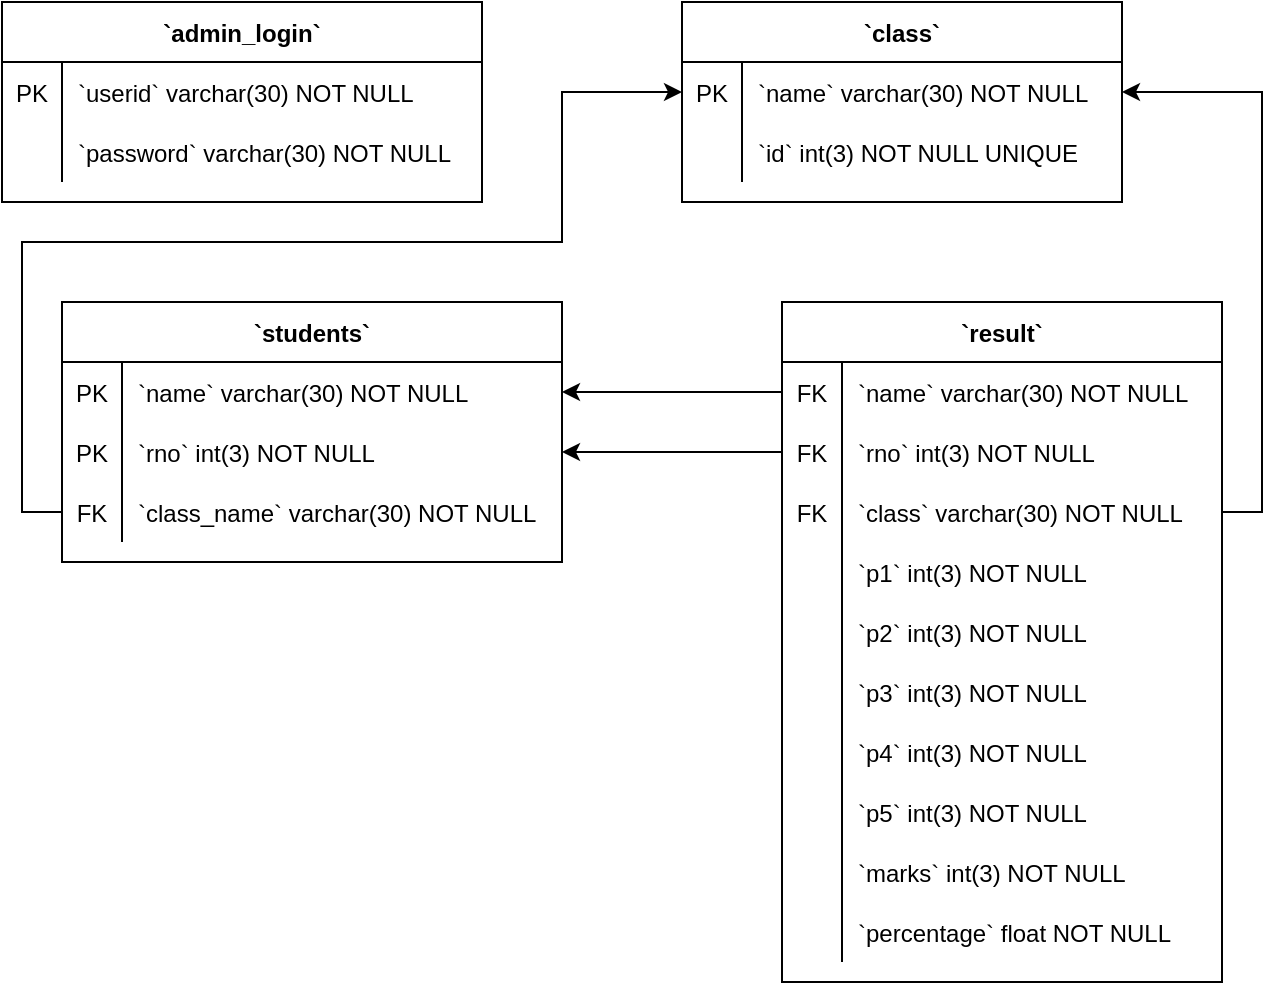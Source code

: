 <mxfile version="14.8.3" type="device"><diagram id="PlTcZEF3SLFmV_3kAXA9" name="Page-1"><mxGraphModel dx="2965" dy="1910" grid="1" gridSize="10" guides="1" tooltips="1" connect="1" arrows="1" fold="1" page="1" pageScale="1" pageWidth="1169" pageHeight="827" math="0" shadow="0"><root><mxCell id="0"/><mxCell id="1" parent="0"/><mxCell id="36yZ2_LZt3tCv9QnHbCg-1" value="`admin_login`" style="shape=table;startSize=30;container=1;collapsible=1;childLayout=tableLayout;fixedRows=1;rowLines=0;fontStyle=1;align=center;resizeLast=1;" vertex="1" parent="1"><mxGeometry x="269" y="169" width="240" height="100" as="geometry"/></mxCell><mxCell id="36yZ2_LZt3tCv9QnHbCg-2" value="" style="shape=partialRectangle;collapsible=0;dropTarget=0;pointerEvents=0;fillColor=none;points=[[0,0.5],[1,0.5]];portConstraint=eastwest;top=0;left=0;right=0;bottom=0;" vertex="1" parent="36yZ2_LZt3tCv9QnHbCg-1"><mxGeometry y="30" width="240" height="30" as="geometry"/></mxCell><mxCell id="36yZ2_LZt3tCv9QnHbCg-3" value="PK" style="shape=partialRectangle;overflow=hidden;connectable=0;fillColor=none;top=0;left=0;bottom=0;right=0;" vertex="1" parent="36yZ2_LZt3tCv9QnHbCg-2"><mxGeometry width="30" height="30" as="geometry"/></mxCell><mxCell id="36yZ2_LZt3tCv9QnHbCg-4" value="`userid` varchar(30) NOT NULL" style="shape=partialRectangle;overflow=hidden;connectable=0;fillColor=none;top=0;left=0;bottom=0;right=0;align=left;spacingLeft=6;" vertex="1" parent="36yZ2_LZt3tCv9QnHbCg-2"><mxGeometry x="30" width="210" height="30" as="geometry"/></mxCell><mxCell id="36yZ2_LZt3tCv9QnHbCg-5" value="" style="shape=partialRectangle;collapsible=0;dropTarget=0;pointerEvents=0;fillColor=none;points=[[0,0.5],[1,0.5]];portConstraint=eastwest;top=0;left=0;right=0;bottom=0;" vertex="1" parent="36yZ2_LZt3tCv9QnHbCg-1"><mxGeometry y="60" width="240" height="30" as="geometry"/></mxCell><mxCell id="36yZ2_LZt3tCv9QnHbCg-6" value="" style="shape=partialRectangle;overflow=hidden;connectable=0;fillColor=none;top=0;left=0;bottom=0;right=0;" vertex="1" parent="36yZ2_LZt3tCv9QnHbCg-5"><mxGeometry width="30" height="30" as="geometry"/></mxCell><mxCell id="36yZ2_LZt3tCv9QnHbCg-7" value="`password` varchar(30) NOT NULL" style="shape=partialRectangle;overflow=hidden;connectable=0;fillColor=none;top=0;left=0;bottom=0;right=0;align=left;spacingLeft=6;" vertex="1" parent="36yZ2_LZt3tCv9QnHbCg-5"><mxGeometry x="30" width="210" height="30" as="geometry"/></mxCell><mxCell id="36yZ2_LZt3tCv9QnHbCg-8" value="`class`" style="shape=table;startSize=30;container=1;collapsible=1;childLayout=tableLayout;fixedRows=1;rowLines=0;fontStyle=1;align=center;resizeLast=1;" vertex="1" parent="1"><mxGeometry x="609" y="169" width="220" height="100" as="geometry"/></mxCell><mxCell id="36yZ2_LZt3tCv9QnHbCg-9" value="" style="shape=partialRectangle;collapsible=0;dropTarget=0;pointerEvents=0;fillColor=none;points=[[0,0.5],[1,0.5]];portConstraint=eastwest;top=0;left=0;right=0;bottom=0;" vertex="1" parent="36yZ2_LZt3tCv9QnHbCg-8"><mxGeometry y="30" width="220" height="30" as="geometry"/></mxCell><mxCell id="36yZ2_LZt3tCv9QnHbCg-10" value="PK" style="shape=partialRectangle;overflow=hidden;connectable=0;fillColor=none;top=0;left=0;bottom=0;right=0;" vertex="1" parent="36yZ2_LZt3tCv9QnHbCg-9"><mxGeometry width="30" height="30" as="geometry"/></mxCell><mxCell id="36yZ2_LZt3tCv9QnHbCg-11" value="`name` varchar(30) NOT NULL" style="shape=partialRectangle;overflow=hidden;connectable=0;fillColor=none;top=0;left=0;bottom=0;right=0;align=left;spacingLeft=6;" vertex="1" parent="36yZ2_LZt3tCv9QnHbCg-9"><mxGeometry x="30" width="190" height="30" as="geometry"/></mxCell><mxCell id="36yZ2_LZt3tCv9QnHbCg-12" value="" style="shape=partialRectangle;collapsible=0;dropTarget=0;pointerEvents=0;fillColor=none;points=[[0,0.5],[1,0.5]];portConstraint=eastwest;top=0;left=0;right=0;bottom=0;" vertex="1" parent="36yZ2_LZt3tCv9QnHbCg-8"><mxGeometry y="60" width="220" height="30" as="geometry"/></mxCell><mxCell id="36yZ2_LZt3tCv9QnHbCg-13" value="" style="shape=partialRectangle;overflow=hidden;connectable=0;fillColor=none;top=0;left=0;bottom=0;right=0;" vertex="1" parent="36yZ2_LZt3tCv9QnHbCg-12"><mxGeometry width="30" height="30" as="geometry"/></mxCell><mxCell id="36yZ2_LZt3tCv9QnHbCg-14" value="`id` int(3) NOT NULL UNIQUE" style="shape=partialRectangle;overflow=hidden;connectable=0;fillColor=none;top=0;left=0;bottom=0;right=0;align=left;spacingLeft=6;" vertex="1" parent="36yZ2_LZt3tCv9QnHbCg-12"><mxGeometry x="30" width="190" height="30" as="geometry"/></mxCell><mxCell id="36yZ2_LZt3tCv9QnHbCg-15" value="`result`" style="shape=table;startSize=30;container=1;collapsible=1;childLayout=tableLayout;fixedRows=1;rowLines=0;fontStyle=1;align=center;resizeLast=1;" vertex="1" parent="1"><mxGeometry x="659" y="319" width="220" height="340" as="geometry"/></mxCell><mxCell id="36yZ2_LZt3tCv9QnHbCg-16" value="" style="shape=partialRectangle;collapsible=0;dropTarget=0;pointerEvents=0;fillColor=none;points=[[0,0.5],[1,0.5]];portConstraint=eastwest;top=0;left=0;right=0;bottom=0;" vertex="1" parent="36yZ2_LZt3tCv9QnHbCg-15"><mxGeometry y="30" width="220" height="30" as="geometry"/></mxCell><mxCell id="36yZ2_LZt3tCv9QnHbCg-17" value="FK" style="shape=partialRectangle;overflow=hidden;connectable=0;fillColor=none;top=0;left=0;bottom=0;right=0;" vertex="1" parent="36yZ2_LZt3tCv9QnHbCg-16"><mxGeometry width="30" height="30" as="geometry"/></mxCell><mxCell id="36yZ2_LZt3tCv9QnHbCg-18" value="`name` varchar(30) NOT NULL" style="shape=partialRectangle;overflow=hidden;connectable=0;fillColor=none;top=0;left=0;bottom=0;right=0;align=left;spacingLeft=6;" vertex="1" parent="36yZ2_LZt3tCv9QnHbCg-16"><mxGeometry x="30" width="190" height="30" as="geometry"/></mxCell><mxCell id="36yZ2_LZt3tCv9QnHbCg-19" value="" style="shape=partialRectangle;collapsible=0;dropTarget=0;pointerEvents=0;fillColor=none;points=[[0,0.5],[1,0.5]];portConstraint=eastwest;top=0;left=0;right=0;bottom=0;" vertex="1" parent="36yZ2_LZt3tCv9QnHbCg-15"><mxGeometry y="60" width="220" height="30" as="geometry"/></mxCell><mxCell id="36yZ2_LZt3tCv9QnHbCg-20" value="FK" style="shape=partialRectangle;overflow=hidden;connectable=0;fillColor=none;top=0;left=0;bottom=0;right=0;" vertex="1" parent="36yZ2_LZt3tCv9QnHbCg-19"><mxGeometry width="30" height="30" as="geometry"/></mxCell><mxCell id="36yZ2_LZt3tCv9QnHbCg-21" value="`rno` int(3) NOT NULL" style="shape=partialRectangle;overflow=hidden;connectable=0;fillColor=none;top=0;left=0;bottom=0;right=0;align=left;spacingLeft=6;" vertex="1" parent="36yZ2_LZt3tCv9QnHbCg-19"><mxGeometry x="30" width="190" height="30" as="geometry"/></mxCell><mxCell id="36yZ2_LZt3tCv9QnHbCg-22" value="" style="shape=partialRectangle;collapsible=0;dropTarget=0;pointerEvents=0;fillColor=none;points=[[0,0.5],[1,0.5]];portConstraint=eastwest;top=0;left=0;right=0;bottom=0;" vertex="1" parent="36yZ2_LZt3tCv9QnHbCg-15"><mxGeometry y="90" width="220" height="30" as="geometry"/></mxCell><mxCell id="36yZ2_LZt3tCv9QnHbCg-23" value="FK" style="shape=partialRectangle;overflow=hidden;connectable=0;fillColor=none;top=0;left=0;bottom=0;right=0;" vertex="1" parent="36yZ2_LZt3tCv9QnHbCg-22"><mxGeometry width="30" height="30" as="geometry"/></mxCell><mxCell id="36yZ2_LZt3tCv9QnHbCg-24" value="`class` varchar(30) NOT NULL" style="shape=partialRectangle;overflow=hidden;connectable=0;fillColor=none;top=0;left=0;bottom=0;right=0;align=left;spacingLeft=6;" vertex="1" parent="36yZ2_LZt3tCv9QnHbCg-22"><mxGeometry x="30" width="190" height="30" as="geometry"/></mxCell><mxCell id="36yZ2_LZt3tCv9QnHbCg-25" value="" style="shape=partialRectangle;collapsible=0;dropTarget=0;pointerEvents=0;fillColor=none;points=[[0,0.5],[1,0.5]];portConstraint=eastwest;top=0;left=0;right=0;bottom=0;" vertex="1" parent="36yZ2_LZt3tCv9QnHbCg-15"><mxGeometry y="120" width="220" height="30" as="geometry"/></mxCell><mxCell id="36yZ2_LZt3tCv9QnHbCg-26" value="" style="shape=partialRectangle;overflow=hidden;connectable=0;fillColor=none;top=0;left=0;bottom=0;right=0;" vertex="1" parent="36yZ2_LZt3tCv9QnHbCg-25"><mxGeometry width="30" height="30" as="geometry"/></mxCell><mxCell id="36yZ2_LZt3tCv9QnHbCg-27" value="`p1` int(3) NOT NULL" style="shape=partialRectangle;overflow=hidden;connectable=0;fillColor=none;top=0;left=0;bottom=0;right=0;align=left;spacingLeft=6;" vertex="1" parent="36yZ2_LZt3tCv9QnHbCg-25"><mxGeometry x="30" width="190" height="30" as="geometry"/></mxCell><mxCell id="36yZ2_LZt3tCv9QnHbCg-28" value="" style="shape=partialRectangle;collapsible=0;dropTarget=0;pointerEvents=0;fillColor=none;points=[[0,0.5],[1,0.5]];portConstraint=eastwest;top=0;left=0;right=0;bottom=0;" vertex="1" parent="36yZ2_LZt3tCv9QnHbCg-15"><mxGeometry y="150" width="220" height="30" as="geometry"/></mxCell><mxCell id="36yZ2_LZt3tCv9QnHbCg-29" value="" style="shape=partialRectangle;overflow=hidden;connectable=0;fillColor=none;top=0;left=0;bottom=0;right=0;" vertex="1" parent="36yZ2_LZt3tCv9QnHbCg-28"><mxGeometry width="30" height="30" as="geometry"/></mxCell><mxCell id="36yZ2_LZt3tCv9QnHbCg-30" value="`p2` int(3) NOT NULL" style="shape=partialRectangle;overflow=hidden;connectable=0;fillColor=none;top=0;left=0;bottom=0;right=0;align=left;spacingLeft=6;" vertex="1" parent="36yZ2_LZt3tCv9QnHbCg-28"><mxGeometry x="30" width="190" height="30" as="geometry"/></mxCell><mxCell id="36yZ2_LZt3tCv9QnHbCg-31" value="" style="shape=partialRectangle;collapsible=0;dropTarget=0;pointerEvents=0;fillColor=none;points=[[0,0.5],[1,0.5]];portConstraint=eastwest;top=0;left=0;right=0;bottom=0;" vertex="1" parent="36yZ2_LZt3tCv9QnHbCg-15"><mxGeometry y="180" width="220" height="30" as="geometry"/></mxCell><mxCell id="36yZ2_LZt3tCv9QnHbCg-32" value="" style="shape=partialRectangle;overflow=hidden;connectable=0;fillColor=none;top=0;left=0;bottom=0;right=0;" vertex="1" parent="36yZ2_LZt3tCv9QnHbCg-31"><mxGeometry width="30" height="30" as="geometry"/></mxCell><mxCell id="36yZ2_LZt3tCv9QnHbCg-33" value="`p3` int(3) NOT NULL" style="shape=partialRectangle;overflow=hidden;connectable=0;fillColor=none;top=0;left=0;bottom=0;right=0;align=left;spacingLeft=6;" vertex="1" parent="36yZ2_LZt3tCv9QnHbCg-31"><mxGeometry x="30" width="190" height="30" as="geometry"/></mxCell><mxCell id="36yZ2_LZt3tCv9QnHbCg-34" value="" style="shape=partialRectangle;collapsible=0;dropTarget=0;pointerEvents=0;fillColor=none;points=[[0,0.5],[1,0.5]];portConstraint=eastwest;top=0;left=0;right=0;bottom=0;" vertex="1" parent="36yZ2_LZt3tCv9QnHbCg-15"><mxGeometry y="210" width="220" height="30" as="geometry"/></mxCell><mxCell id="36yZ2_LZt3tCv9QnHbCg-35" value="" style="shape=partialRectangle;overflow=hidden;connectable=0;fillColor=none;top=0;left=0;bottom=0;right=0;" vertex="1" parent="36yZ2_LZt3tCv9QnHbCg-34"><mxGeometry width="30" height="30" as="geometry"/></mxCell><mxCell id="36yZ2_LZt3tCv9QnHbCg-36" value="`p4` int(3) NOT NULL" style="shape=partialRectangle;overflow=hidden;connectable=0;fillColor=none;top=0;left=0;bottom=0;right=0;align=left;spacingLeft=6;" vertex="1" parent="36yZ2_LZt3tCv9QnHbCg-34"><mxGeometry x="30" width="190" height="30" as="geometry"/></mxCell><mxCell id="36yZ2_LZt3tCv9QnHbCg-37" value="" style="shape=partialRectangle;collapsible=0;dropTarget=0;pointerEvents=0;fillColor=none;points=[[0,0.5],[1,0.5]];portConstraint=eastwest;top=0;left=0;right=0;bottom=0;" vertex="1" parent="36yZ2_LZt3tCv9QnHbCg-15"><mxGeometry y="240" width="220" height="30" as="geometry"/></mxCell><mxCell id="36yZ2_LZt3tCv9QnHbCg-38" value="" style="shape=partialRectangle;overflow=hidden;connectable=0;fillColor=none;top=0;left=0;bottom=0;right=0;" vertex="1" parent="36yZ2_LZt3tCv9QnHbCg-37"><mxGeometry width="30" height="30" as="geometry"/></mxCell><mxCell id="36yZ2_LZt3tCv9QnHbCg-39" value="`p5` int(3) NOT NULL" style="shape=partialRectangle;overflow=hidden;connectable=0;fillColor=none;top=0;left=0;bottom=0;right=0;align=left;spacingLeft=6;" vertex="1" parent="36yZ2_LZt3tCv9QnHbCg-37"><mxGeometry x="30" width="190" height="30" as="geometry"/></mxCell><mxCell id="36yZ2_LZt3tCv9QnHbCg-40" value="" style="shape=partialRectangle;collapsible=0;dropTarget=0;pointerEvents=0;fillColor=none;points=[[0,0.5],[1,0.5]];portConstraint=eastwest;top=0;left=0;right=0;bottom=0;" vertex="1" parent="36yZ2_LZt3tCv9QnHbCg-15"><mxGeometry y="270" width="220" height="30" as="geometry"/></mxCell><mxCell id="36yZ2_LZt3tCv9QnHbCg-41" value="" style="shape=partialRectangle;overflow=hidden;connectable=0;fillColor=none;top=0;left=0;bottom=0;right=0;" vertex="1" parent="36yZ2_LZt3tCv9QnHbCg-40"><mxGeometry width="30" height="30" as="geometry"/></mxCell><mxCell id="36yZ2_LZt3tCv9QnHbCg-42" value="`marks` int(3) NOT NULL" style="shape=partialRectangle;overflow=hidden;connectable=0;fillColor=none;top=0;left=0;bottom=0;right=0;align=left;spacingLeft=6;" vertex="1" parent="36yZ2_LZt3tCv9QnHbCg-40"><mxGeometry x="30" width="190" height="30" as="geometry"/></mxCell><mxCell id="36yZ2_LZt3tCv9QnHbCg-43" value="" style="shape=partialRectangle;collapsible=0;dropTarget=0;pointerEvents=0;fillColor=none;points=[[0,0.5],[1,0.5]];portConstraint=eastwest;top=0;left=0;right=0;bottom=0;" vertex="1" parent="36yZ2_LZt3tCv9QnHbCg-15"><mxGeometry y="300" width="220" height="30" as="geometry"/></mxCell><mxCell id="36yZ2_LZt3tCv9QnHbCg-44" value="" style="shape=partialRectangle;overflow=hidden;connectable=0;fillColor=none;top=0;left=0;bottom=0;right=0;" vertex="1" parent="36yZ2_LZt3tCv9QnHbCg-43"><mxGeometry width="30" height="30" as="geometry"/></mxCell><mxCell id="36yZ2_LZt3tCv9QnHbCg-45" value="`percentage` float NOT NULL" style="shape=partialRectangle;overflow=hidden;connectable=0;fillColor=none;top=0;left=0;bottom=0;right=0;align=left;spacingLeft=6;" vertex="1" parent="36yZ2_LZt3tCv9QnHbCg-43"><mxGeometry x="30" width="190" height="30" as="geometry"/></mxCell><mxCell id="36yZ2_LZt3tCv9QnHbCg-46" value="`students`" style="shape=table;startSize=30;container=1;collapsible=1;childLayout=tableLayout;fixedRows=1;rowLines=0;fontStyle=1;align=center;resizeLast=1;" vertex="1" parent="1"><mxGeometry x="299" y="319" width="250" height="130" as="geometry"/></mxCell><mxCell id="36yZ2_LZt3tCv9QnHbCg-47" value="" style="shape=partialRectangle;collapsible=0;dropTarget=0;pointerEvents=0;fillColor=none;points=[[0,0.5],[1,0.5]];portConstraint=eastwest;top=0;left=0;right=0;bottom=0;" vertex="1" parent="36yZ2_LZt3tCv9QnHbCg-46"><mxGeometry y="30" width="250" height="30" as="geometry"/></mxCell><mxCell id="36yZ2_LZt3tCv9QnHbCg-48" value="PK" style="shape=partialRectangle;overflow=hidden;connectable=0;fillColor=none;top=0;left=0;bottom=0;right=0;" vertex="1" parent="36yZ2_LZt3tCv9QnHbCg-47"><mxGeometry width="30" height="30" as="geometry"/></mxCell><mxCell id="36yZ2_LZt3tCv9QnHbCg-49" value="`name` varchar(30) NOT NULL" style="shape=partialRectangle;overflow=hidden;connectable=0;fillColor=none;top=0;left=0;bottom=0;right=0;align=left;spacingLeft=6;" vertex="1" parent="36yZ2_LZt3tCv9QnHbCg-47"><mxGeometry x="30" width="220" height="30" as="geometry"/></mxCell><mxCell id="36yZ2_LZt3tCv9QnHbCg-50" value="" style="shape=partialRectangle;collapsible=0;dropTarget=0;pointerEvents=0;fillColor=none;points=[[0,0.5],[1,0.5]];portConstraint=eastwest;top=0;left=0;right=0;bottom=0;" vertex="1" parent="36yZ2_LZt3tCv9QnHbCg-46"><mxGeometry y="60" width="250" height="30" as="geometry"/></mxCell><mxCell id="36yZ2_LZt3tCv9QnHbCg-51" value="PK" style="shape=partialRectangle;overflow=hidden;connectable=0;fillColor=none;top=0;left=0;bottom=0;right=0;" vertex="1" parent="36yZ2_LZt3tCv9QnHbCg-50"><mxGeometry width="30" height="30" as="geometry"/></mxCell><mxCell id="36yZ2_LZt3tCv9QnHbCg-52" value="`rno` int(3) NOT NULL" style="shape=partialRectangle;overflow=hidden;connectable=0;fillColor=none;top=0;left=0;bottom=0;right=0;align=left;spacingLeft=6;" vertex="1" parent="36yZ2_LZt3tCv9QnHbCg-50"><mxGeometry x="30" width="220" height="30" as="geometry"/></mxCell><mxCell id="36yZ2_LZt3tCv9QnHbCg-53" value="" style="shape=partialRectangle;collapsible=0;dropTarget=0;pointerEvents=0;fillColor=none;points=[[0,0.5],[1,0.5]];portConstraint=eastwest;top=0;left=0;right=0;bottom=0;" vertex="1" parent="36yZ2_LZt3tCv9QnHbCg-46"><mxGeometry y="90" width="250" height="30" as="geometry"/></mxCell><mxCell id="36yZ2_LZt3tCv9QnHbCg-54" value="FK" style="shape=partialRectangle;overflow=hidden;connectable=0;fillColor=none;top=0;left=0;bottom=0;right=0;" vertex="1" parent="36yZ2_LZt3tCv9QnHbCg-53"><mxGeometry width="30" height="30" as="geometry"/></mxCell><mxCell id="36yZ2_LZt3tCv9QnHbCg-55" value="`class_name` varchar(30) NOT NULL" style="shape=partialRectangle;overflow=hidden;connectable=0;fillColor=none;top=0;left=0;bottom=0;right=0;align=left;spacingLeft=6;" vertex="1" parent="36yZ2_LZt3tCv9QnHbCg-53"><mxGeometry x="30" width="220" height="30" as="geometry"/></mxCell><mxCell id="36yZ2_LZt3tCv9QnHbCg-58" style="edgeStyle=orthogonalEdgeStyle;rounded=0;orthogonalLoop=1;jettySize=auto;html=1;exitX=0;exitY=0.5;exitDx=0;exitDy=0;entryX=0;entryY=0.5;entryDx=0;entryDy=0;" edge="1" parent="1" source="36yZ2_LZt3tCv9QnHbCg-53" target="36yZ2_LZt3tCv9QnHbCg-9"><mxGeometry relative="1" as="geometry"><Array as="points"><mxPoint x="279" y="424"/><mxPoint x="279" y="289"/><mxPoint x="549" y="289"/><mxPoint x="549" y="214"/></Array></mxGeometry></mxCell><mxCell id="36yZ2_LZt3tCv9QnHbCg-60" style="edgeStyle=orthogonalEdgeStyle;rounded=0;orthogonalLoop=1;jettySize=auto;html=1;exitX=0;exitY=0.5;exitDx=0;exitDy=0;entryX=1;entryY=0.5;entryDx=0;entryDy=0;" edge="1" parent="1" source="36yZ2_LZt3tCv9QnHbCg-16" target="36yZ2_LZt3tCv9QnHbCg-47"><mxGeometry relative="1" as="geometry"/></mxCell><mxCell id="36yZ2_LZt3tCv9QnHbCg-61" style="edgeStyle=orthogonalEdgeStyle;rounded=0;orthogonalLoop=1;jettySize=auto;html=1;exitX=0;exitY=0.5;exitDx=0;exitDy=0;entryX=1;entryY=0.5;entryDx=0;entryDy=0;" edge="1" parent="1" source="36yZ2_LZt3tCv9QnHbCg-19" target="36yZ2_LZt3tCv9QnHbCg-50"><mxGeometry relative="1" as="geometry"/></mxCell><mxCell id="36yZ2_LZt3tCv9QnHbCg-62" style="edgeStyle=orthogonalEdgeStyle;rounded=0;orthogonalLoop=1;jettySize=auto;html=1;exitX=1;exitY=0.5;exitDx=0;exitDy=0;entryX=1;entryY=0.5;entryDx=0;entryDy=0;" edge="1" parent="1" source="36yZ2_LZt3tCv9QnHbCg-22" target="36yZ2_LZt3tCv9QnHbCg-9"><mxGeometry relative="1" as="geometry"/></mxCell></root></mxGraphModel></diagram></mxfile>